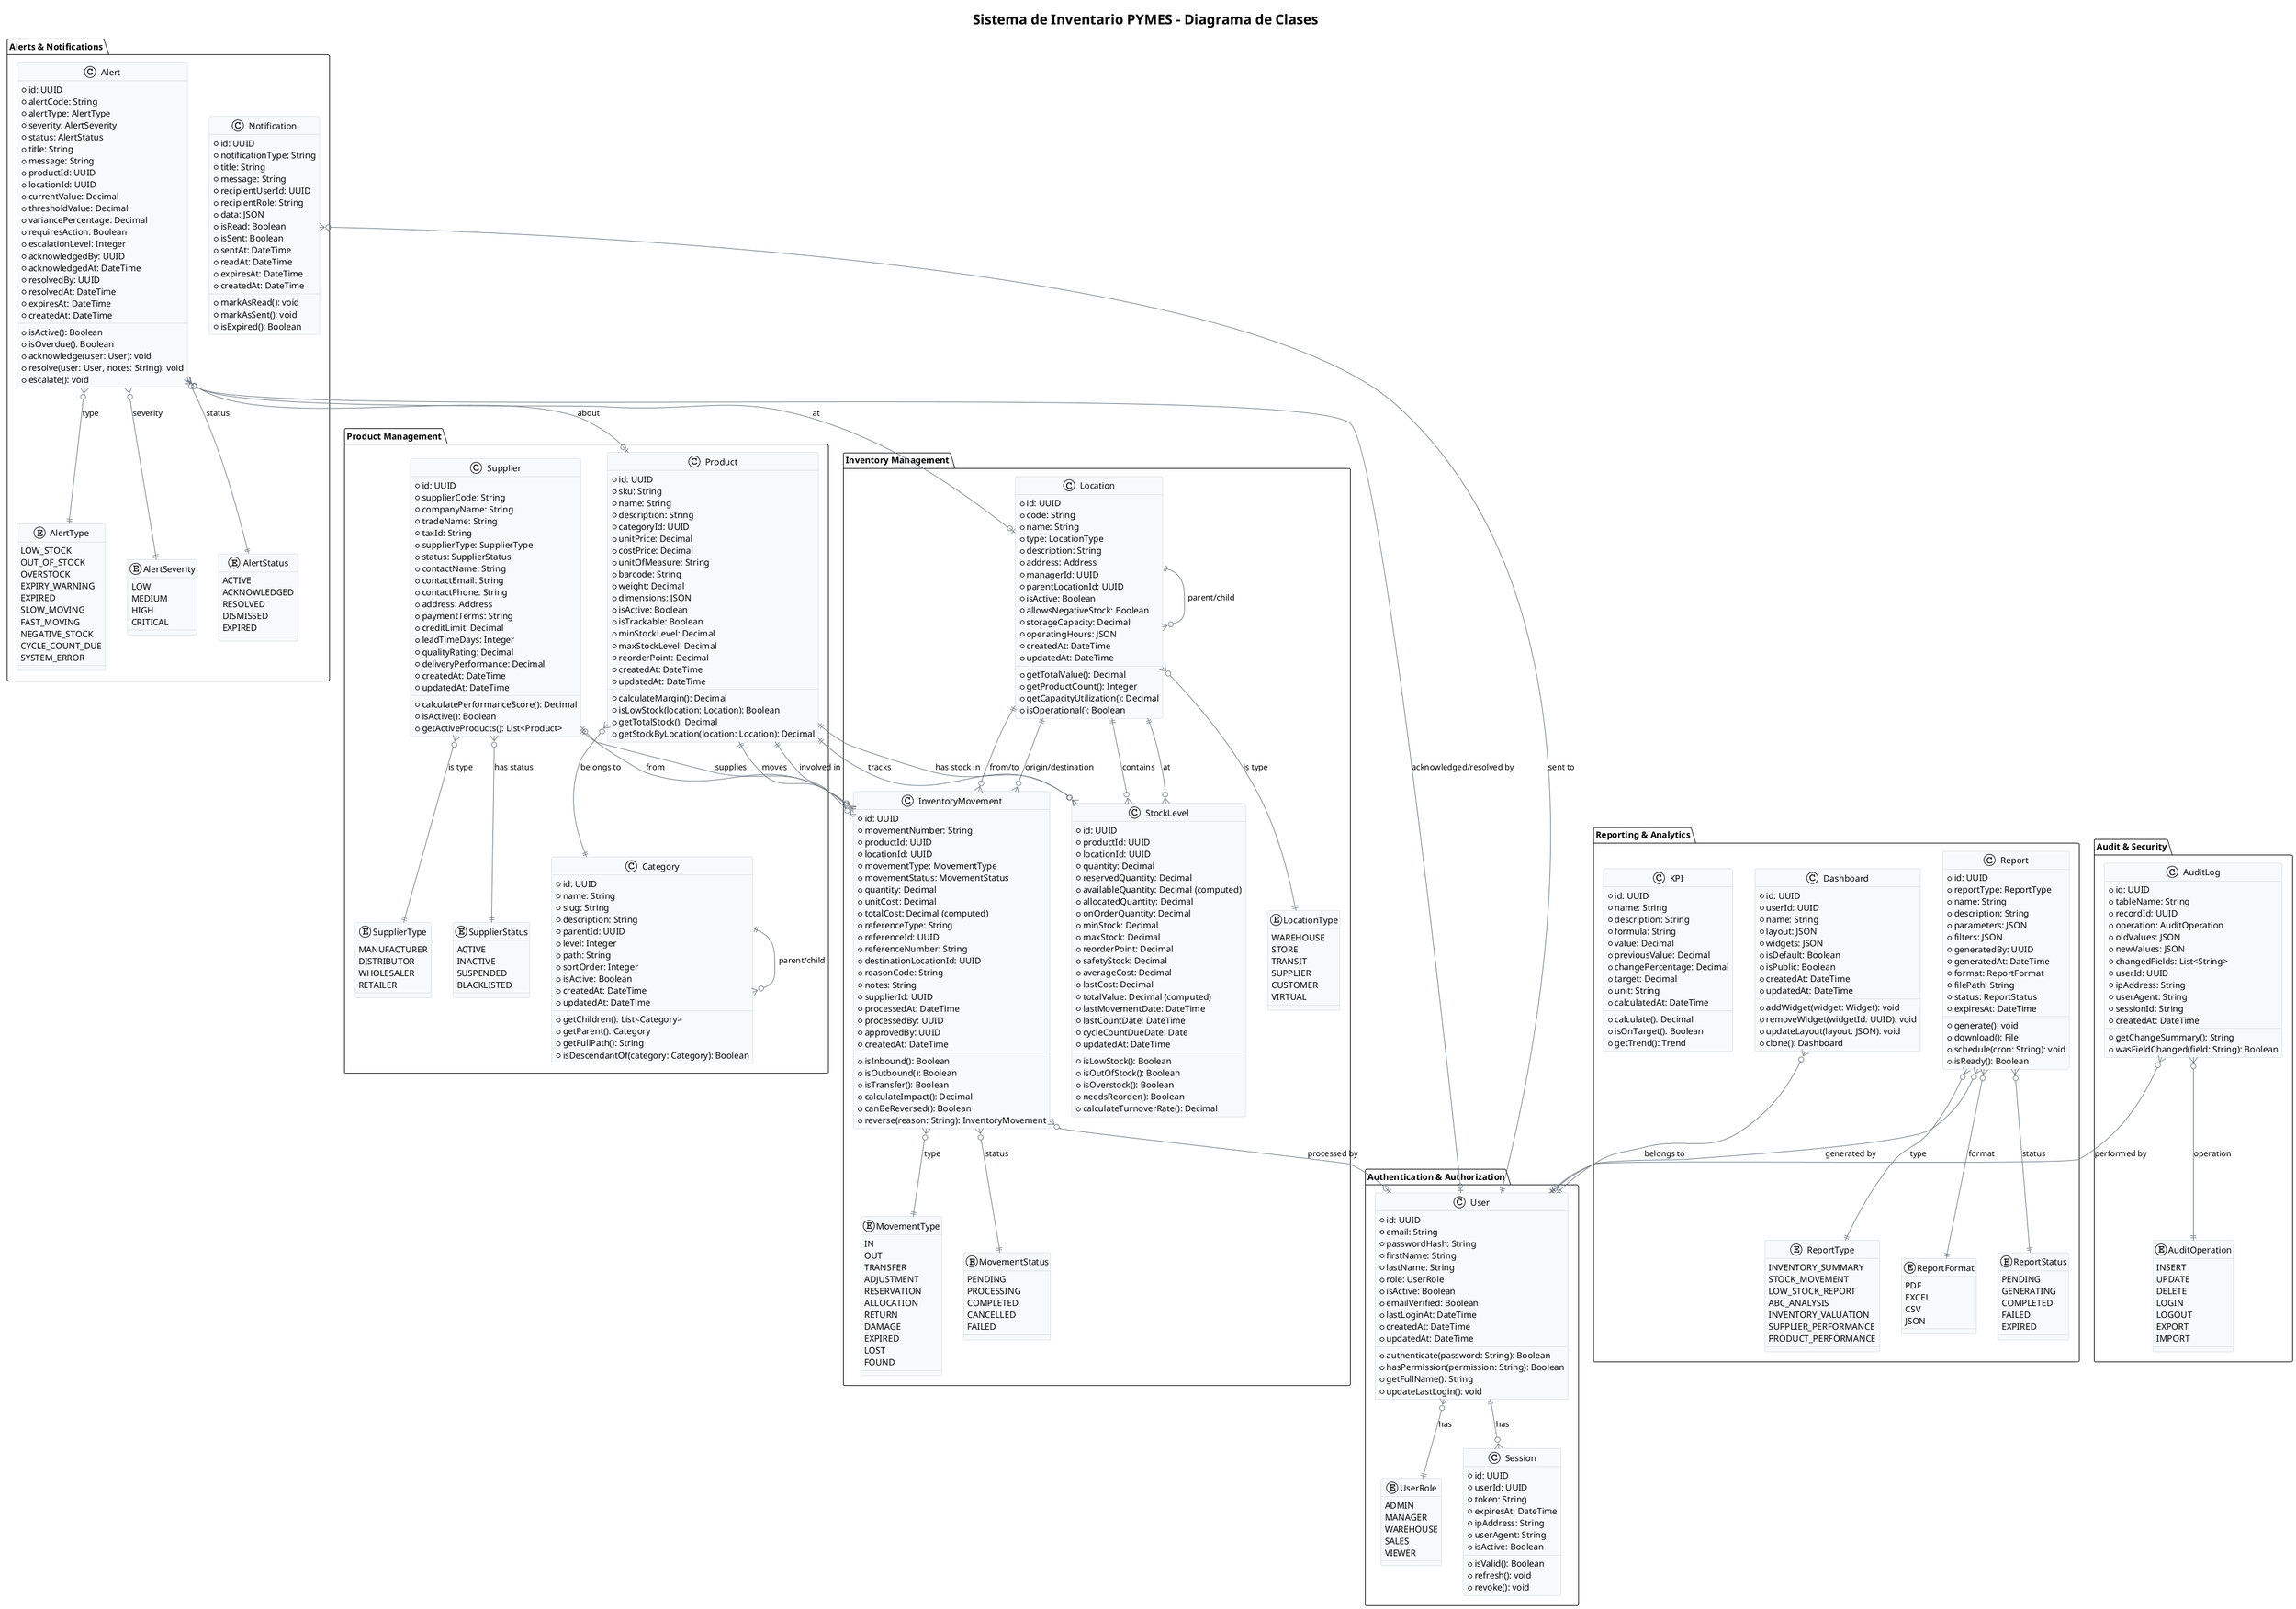 @startuml Sistema_Inventario_PYMES_Class_Diagram

!theme plain
skinparam backgroundColor #FFFFFF
skinparam classBackgroundColor #F8F9FA
skinparam classBorderColor #DEE2E6
skinparam arrowColor #6C757D

title Sistema de Inventario PYMES - Diagrama de Clases

package "Authentication & Authorization" {
    class User {
        +id: UUID
        +email: String
        +passwordHash: String
        +firstName: String
        +lastName: String
        +role: UserRole
        +isActive: Boolean
        +emailVerified: Boolean
        +lastLoginAt: DateTime
        +createdAt: DateTime
        +updatedAt: DateTime
        --
        +authenticate(password: String): Boolean
        +hasPermission(permission: String): Boolean
        +getFullName(): String
        +updateLastLogin(): void
    }

    enum UserRole {
        ADMIN
        MANAGER
        WAREHOUSE
        SALES
        VIEWER
    }

    class Session {
        +id: UUID
        +userId: UUID
        +token: String
        +expiresAt: DateTime
        +ipAddress: String
        +userAgent: String
        +isActive: Boolean
        --
        +isValid(): Boolean
        +refresh(): void
        +revoke(): void
    }
}

package "Product Management" {
    class Product {
        +id: UUID
        +sku: String
        +name: String
        +description: String
        +categoryId: UUID
        +unitPrice: Decimal
        +costPrice: Decimal
        +unitOfMeasure: String
        +barcode: String
        +weight: Decimal
        +dimensions: JSON
        +isActive: Boolean
        +isTrackable: Boolean
        +minStockLevel: Decimal
        +maxStockLevel: Decimal
        +reorderPoint: Decimal
        +createdAt: DateTime
        +updatedAt: DateTime
        --
        +calculateMargin(): Decimal
        +isLowStock(location: Location): Boolean
        +getTotalStock(): Decimal
        +getStockByLocation(location: Location): Decimal
    }

    class Category {
        +id: UUID
        +name: String
        +slug: String
        +description: String
        +parentId: UUID
        +level: Integer
        +path: String
        +sortOrder: Integer
        +isActive: Boolean
        +createdAt: DateTime
        +updatedAt: DateTime
        --
        +getChildren(): List<Category>
        +getParent(): Category
        +getFullPath(): String
        +isDescendantOf(category: Category): Boolean
    }

    class Supplier {
        +id: UUID
        +supplierCode: String
        +companyName: String
        +tradeName: String
        +taxId: String
        +supplierType: SupplierType
        +status: SupplierStatus
        +contactName: String
        +contactEmail: String
        +contactPhone: String
        +address: Address
        +paymentTerms: String
        +creditLimit: Decimal
        +leadTimeDays: Integer
        +qualityRating: Decimal
        +deliveryPerformance: Decimal
        +createdAt: DateTime
        +updatedAt: DateTime
        --
        +calculatePerformanceScore(): Decimal
        +isActive(): Boolean
        +getActiveProducts(): List<Product>
    }

    enum SupplierType {
        MANUFACTURER
        DISTRIBUTOR
        WHOLESALER
        RETAILER
    }

    enum SupplierStatus {
        ACTIVE
        INACTIVE
        SUSPENDED
        BLACKLISTED
    }
}

package "Inventory Management" {
    class Location {
        +id: UUID
        +code: String
        +name: String
        +type: LocationType
        +description: String
        +address: Address
        +managerId: UUID
        +parentLocationId: UUID
        +isActive: Boolean
        +allowsNegativeStock: Boolean
        +storageCapacity: Decimal
        +operatingHours: JSON
        +createdAt: DateTime
        +updatedAt: DateTime
        --
        +getTotalValue(): Decimal
        +getProductCount(): Integer
        +getCapacityUtilization(): Decimal
        +isOperational(): Boolean
    }

    enum LocationType {
        WAREHOUSE
        STORE
        TRANSIT
        SUPPLIER
        CUSTOMER
        VIRTUAL
    }

    class StockLevel {
        +id: UUID
        +productId: UUID
        +locationId: UUID
        +quantity: Decimal
        +reservedQuantity: Decimal
        +availableQuantity: Decimal (computed)
        +allocatedQuantity: Decimal
        +onOrderQuantity: Decimal
        +minStock: Decimal
        +maxStock: Decimal
        +reorderPoint: Decimal
        +safetyStock: Decimal
        +averageCost: Decimal
        +lastCost: Decimal
        +totalValue: Decimal (computed)
        +lastMovementDate: DateTime
        +lastCountDate: DateTime
        +cycleCountDueDate: Date
        +updatedAt: DateTime
        --
        +isLowStock(): Boolean
        +isOutOfStock(): Boolean
        +isOverstock(): Boolean
        +needsReorder(): Boolean
        +calculateTurnoverRate(): Decimal
    }

    class InventoryMovement {
        +id: UUID
        +movementNumber: String
        +productId: UUID
        +locationId: UUID
        +movementType: MovementType
        +movementStatus: MovementStatus
        +quantity: Decimal
        +unitCost: Decimal
        +totalCost: Decimal (computed)
        +referenceType: String
        +referenceId: UUID
        +referenceNumber: String
        +destinationLocationId: UUID
        +reasonCode: String
        +notes: String
        +supplierId: UUID
        +processedAt: DateTime
        +processedBy: UUID
        +approvedBy: UUID
        +createdAt: DateTime
        --
        +isInbound(): Boolean
        +isOutbound(): Boolean
        +isTransfer(): Boolean
        +calculateImpact(): Decimal
        +canBeReversed(): Boolean
        +reverse(reason: String): InventoryMovement
    }

    enum MovementType {
        IN
        OUT
        TRANSFER
        ADJUSTMENT
        RESERVATION
        ALLOCATION
        RETURN
        DAMAGE
        EXPIRED
        LOST
        FOUND
    }

    enum MovementStatus {
        PENDING
        PROCESSING
        COMPLETED
        CANCELLED
        FAILED
    }
}

package "Alerts & Notifications" {
    class Alert {
        +id: UUID
        +alertCode: String
        +alertType: AlertType
        +severity: AlertSeverity
        +status: AlertStatus
        +title: String
        +message: String
        +productId: UUID
        +locationId: UUID
        +currentValue: Decimal
        +thresholdValue: Decimal
        +variancePercentage: Decimal
        +requiresAction: Boolean
        +escalationLevel: Integer
        +acknowledgedBy: UUID
        +acknowledgedAt: DateTime
        +resolvedBy: UUID
        +resolvedAt: DateTime
        +expiresAt: DateTime
        +createdAt: DateTime
        --
        +isActive(): Boolean
        +isOverdue(): Boolean
        +acknowledge(user: User): void
        +resolve(user: User, notes: String): void
        +escalate(): void
    }

    enum AlertType {
        LOW_STOCK
        OUT_OF_STOCK
        OVERSTOCK
        EXPIRY_WARNING
        EXPIRED
        SLOW_MOVING
        FAST_MOVING
        NEGATIVE_STOCK
        CYCLE_COUNT_DUE
        SYSTEM_ERROR
    }

    enum AlertSeverity {
        LOW
        MEDIUM
        HIGH
        CRITICAL
    }

    enum AlertStatus {
        ACTIVE
        ACKNOWLEDGED
        RESOLVED
        DISMISSED
        EXPIRED
    }

    class Notification {
        +id: UUID
        +notificationType: String
        +title: String
        +message: String
        +recipientUserId: UUID
        +recipientRole: String
        +data: JSON
        +isRead: Boolean
        +isSent: Boolean
        +sentAt: DateTime
        +readAt: DateTime
        +expiresAt: DateTime
        +createdAt: DateTime
        --
        +markAsRead(): void
        +markAsSent(): void
        +isExpired(): Boolean
    }
}

package "Reporting & Analytics" {
    class Report {
        +id: UUID
        +reportType: ReportType
        +name: String
        +description: String
        +parameters: JSON
        +filters: JSON
        +generatedBy: UUID
        +generatedAt: DateTime
        +format: ReportFormat
        +filePath: String
        +status: ReportStatus
        +expiresAt: DateTime
        --
        +generate(): void
        +download(): File
        +schedule(cron: String): void
        +isReady(): Boolean
    }

    enum ReportType {
        INVENTORY_SUMMARY
        STOCK_MOVEMENT
        LOW_STOCK_REPORT
        ABC_ANALYSIS
        INVENTORY_VALUATION
        SUPPLIER_PERFORMANCE
        PRODUCT_PERFORMANCE
    }

    enum ReportFormat {
        PDF
        EXCEL
        CSV
        JSON
    }

    enum ReportStatus {
        PENDING
        GENERATING
        COMPLETED
        FAILED
        EXPIRED
    }

    class Dashboard {
        +id: UUID
        +userId: UUID
        +name: String
        +layout: JSON
        +widgets: JSON
        +isDefault: Boolean
        +isPublic: Boolean
        +createdAt: DateTime
        +updatedAt: DateTime
        --
        +addWidget(widget: Widget): void
        +removeWidget(widgetId: UUID): void
        +updateLayout(layout: JSON): void
        +clone(): Dashboard
    }

    class KPI {
        +id: UUID
        +name: String
        +description: String
        +formula: String
        +value: Decimal
        +previousValue: Decimal
        +changePercentage: Decimal
        +target: Decimal
        +unit: String
        +calculatedAt: DateTime
        --
        +calculate(): Decimal
        +isOnTarget(): Boolean
        +getTrend(): Trend
    }
}

package "Audit & Security" {
    class AuditLog {
        +id: UUID
        +tableName: String
        +recordId: UUID
        +operation: AuditOperation
        +oldValues: JSON
        +newValues: JSON
        +changedFields: List<String>
        +userId: UUID
        +ipAddress: String
        +userAgent: String
        +sessionId: String
        +createdAt: DateTime
        --
        +getChangeSummary(): String
        +wasFieldChanged(field: String): Boolean
    }

    enum AuditOperation {
        INSERT
        UPDATE
        DELETE
        LOGIN
        LOGOUT
        EXPORT
        IMPORT
    }
}

' Relationships
User ||--o{ Session : "has"
User }o--|| UserRole : "has"

Product }o--|| Category : "belongs to"
Product ||--o{ StockLevel : "has stock in"
Product ||--o{ InventoryMovement : "involved in"

Category ||--o{ Category : "parent/child"

Supplier ||--o{ InventoryMovement : "supplies"
Supplier }o--|| SupplierType : "is type"
Supplier }o--|| SupplierStatus : "has status"

Location ||--o{ StockLevel : "contains"
Location ||--o{ InventoryMovement : "origin/destination"
Location }o--|| LocationType : "is type"
Location ||--o{ Location : "parent/child"

StockLevel }o--|| Product : "tracks"
StockLevel }o--|| Location : "at"

InventoryMovement }o--|| Product : "moves"
InventoryMovement }o--|| Location : "from/to"
InventoryMovement }o--|| MovementType : "type"
InventoryMovement }o--|| MovementStatus : "status"
InventoryMovement }o--o| User : "processed by"
InventoryMovement }o--o| Supplier : "from"

Alert }o--|| AlertType : "type"
Alert }o--|| AlertSeverity : "severity"
Alert }o--|| AlertStatus : "status"
Alert }o--o| Product : "about"
Alert }o--o| Location : "at"
Alert }o--o| User : "acknowledged/resolved by"

Notification }o--|| User : "sent to"

Report }o--|| ReportType : "type"
Report }o--|| ReportFormat : "format"
Report }o--|| ReportStatus : "status"
Report }o--|| User : "generated by"

Dashboard }o--|| User : "belongs to"

AuditLog }o--|| AuditOperation : "operation"
AuditLog }o--o| User : "performed by"

@enduml